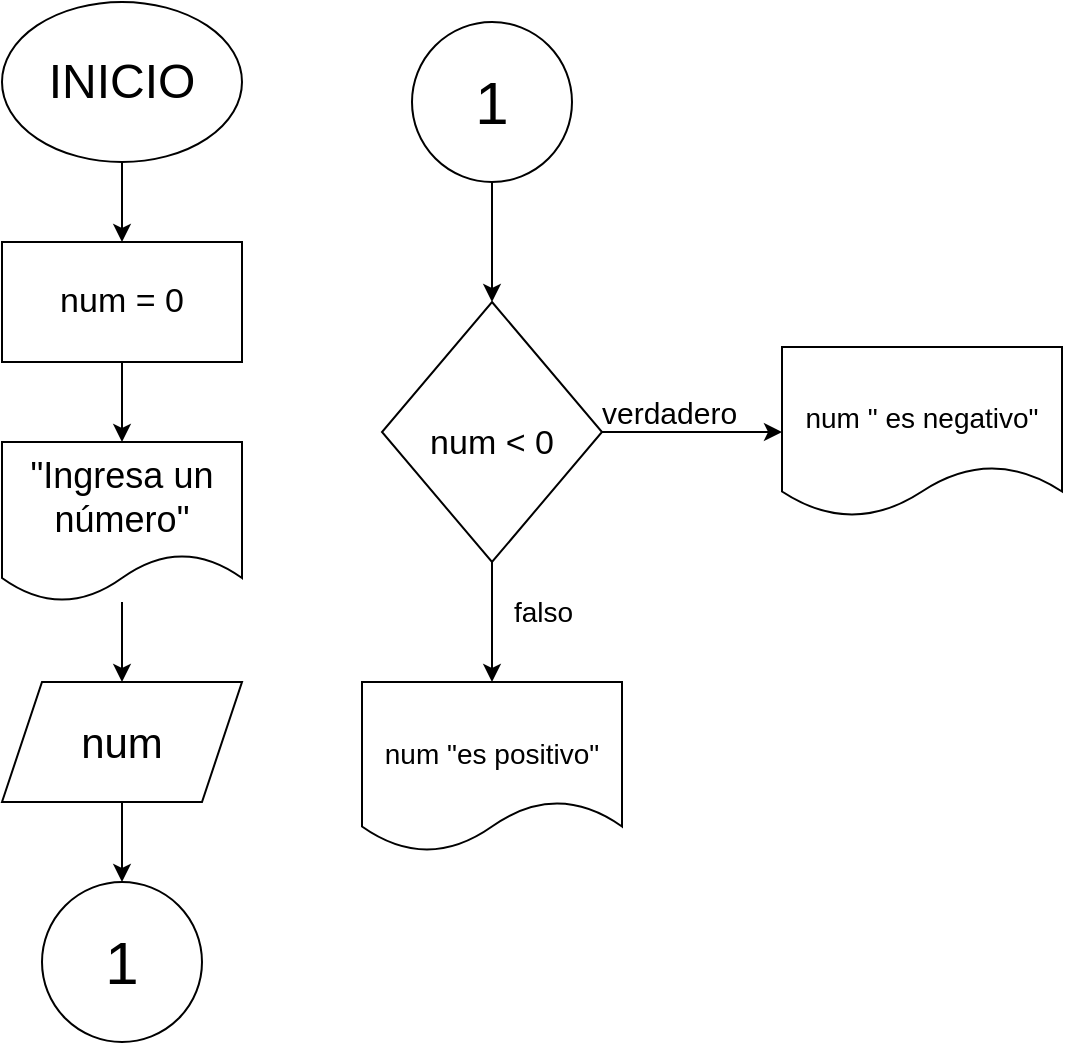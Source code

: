 <mxfile version="20.8.10" type="github"><diagram name="Página-1" id="inm4hmEQYXbZCb3fC1rx"><mxGraphModel dx="1035" dy="553" grid="1" gridSize="10" guides="1" tooltips="1" connect="1" arrows="1" fold="1" page="1" pageScale="1" pageWidth="827" pageHeight="1169" math="0" shadow="0"><root><mxCell id="0"/><mxCell id="1" parent="0"/><mxCell id="yO7bqprCezKQYq_5YXFm-5" value="" style="edgeStyle=orthogonalEdgeStyle;rounded=0;orthogonalLoop=1;jettySize=auto;html=1;fontSize=24;" edge="1" parent="1" source="yO7bqprCezKQYq_5YXFm-1" target="yO7bqprCezKQYq_5YXFm-4"><mxGeometry relative="1" as="geometry"/></mxCell><mxCell id="yO7bqprCezKQYq_5YXFm-1" value="&lt;font style=&quot;font-size: 24px;&quot;&gt;INICIO&lt;/font&gt;" style="ellipse;whiteSpace=wrap;html=1;" vertex="1" parent="1"><mxGeometry x="40" y="30" width="120" height="80" as="geometry"/></mxCell><mxCell id="yO7bqprCezKQYq_5YXFm-7" value="" style="edgeStyle=orthogonalEdgeStyle;rounded=0;orthogonalLoop=1;jettySize=auto;html=1;fontSize=24;" edge="1" parent="1" source="yO7bqprCezKQYq_5YXFm-4" target="yO7bqprCezKQYq_5YXFm-6"><mxGeometry relative="1" as="geometry"/></mxCell><mxCell id="yO7bqprCezKQYq_5YXFm-4" value="&lt;font style=&quot;font-size: 17px;&quot;&gt;num = 0&lt;/font&gt;" style="whiteSpace=wrap;html=1;" vertex="1" parent="1"><mxGeometry x="40" y="150" width="120" height="60" as="geometry"/></mxCell><mxCell id="yO7bqprCezKQYq_5YXFm-9" value="" style="edgeStyle=orthogonalEdgeStyle;rounded=0;orthogonalLoop=1;jettySize=auto;html=1;fontSize=18;" edge="1" parent="1" source="yO7bqprCezKQYq_5YXFm-6" target="yO7bqprCezKQYq_5YXFm-8"><mxGeometry relative="1" as="geometry"/></mxCell><mxCell id="yO7bqprCezKQYq_5YXFm-6" value="&lt;font style=&quot;font-size: 18px;&quot;&gt;&quot;Ingresa un número&quot;&lt;/font&gt;" style="shape=document;whiteSpace=wrap;html=1;boundedLbl=1;" vertex="1" parent="1"><mxGeometry x="40" y="250" width="120" height="80" as="geometry"/></mxCell><mxCell id="yO7bqprCezKQYq_5YXFm-11" value="" style="edgeStyle=orthogonalEdgeStyle;rounded=0;orthogonalLoop=1;jettySize=auto;html=1;fontSize=21;" edge="1" parent="1" source="yO7bqprCezKQYq_5YXFm-8" target="yO7bqprCezKQYq_5YXFm-10"><mxGeometry relative="1" as="geometry"/></mxCell><mxCell id="yO7bqprCezKQYq_5YXFm-8" value="&lt;font style=&quot;font-size: 21px;&quot;&gt;num&lt;/font&gt;" style="shape=parallelogram;perimeter=parallelogramPerimeter;whiteSpace=wrap;html=1;fixedSize=1;" vertex="1" parent="1"><mxGeometry x="40" y="370" width="120" height="60" as="geometry"/></mxCell><mxCell id="yO7bqprCezKQYq_5YXFm-10" value="&lt;font style=&quot;font-size: 30px;&quot;&gt;1&lt;/font&gt;" style="ellipse;whiteSpace=wrap;html=1;" vertex="1" parent="1"><mxGeometry x="60" y="470" width="80" height="80" as="geometry"/></mxCell><mxCell id="yO7bqprCezKQYq_5YXFm-14" value="" style="edgeStyle=orthogonalEdgeStyle;rounded=0;orthogonalLoop=1;jettySize=auto;html=1;fontSize=30;" edge="1" parent="1" source="yO7bqprCezKQYq_5YXFm-12" target="yO7bqprCezKQYq_5YXFm-13"><mxGeometry relative="1" as="geometry"/></mxCell><mxCell id="yO7bqprCezKQYq_5YXFm-12" value="1" style="ellipse;whiteSpace=wrap;html=1;aspect=fixed;fontSize=30;" vertex="1" parent="1"><mxGeometry x="245" y="40" width="80" height="80" as="geometry"/></mxCell><mxCell id="yO7bqprCezKQYq_5YXFm-29" value="" style="edgeStyle=orthogonalEdgeStyle;rounded=0;orthogonalLoop=1;jettySize=auto;html=1;fontSize=15;" edge="1" parent="1" source="yO7bqprCezKQYq_5YXFm-13" target="yO7bqprCezKQYq_5YXFm-19"><mxGeometry relative="1" as="geometry"/></mxCell><mxCell id="yO7bqprCezKQYq_5YXFm-31" value="" style="edgeStyle=orthogonalEdgeStyle;rounded=0;orthogonalLoop=1;jettySize=auto;html=1;fontSize=15;" edge="1" parent="1" source="yO7bqprCezKQYq_5YXFm-13" target="yO7bqprCezKQYq_5YXFm-30"><mxGeometry relative="1" as="geometry"/></mxCell><mxCell id="yO7bqprCezKQYq_5YXFm-13" value="&lt;font style=&quot;font-size: 17px;&quot;&gt;num &amp;lt; 0&lt;br&gt;&lt;/font&gt;" style="rhombus;whiteSpace=wrap;html=1;fontSize=30;" vertex="1" parent="1"><mxGeometry x="230" y="180" width="110" height="130" as="geometry"/></mxCell><mxCell id="yO7bqprCezKQYq_5YXFm-19" value="&lt;font style=&quot;font-size: 14px;&quot;&gt;num &quot; es negativo&quot;&lt;/font&gt;" style="shape=document;whiteSpace=wrap;html=1;boundedLbl=1;fontSize=30;" vertex="1" parent="1"><mxGeometry x="430" y="202.5" width="140" height="85" as="geometry"/></mxCell><mxCell id="yO7bqprCezKQYq_5YXFm-25" value="verdadero" style="text;strokeColor=none;fillColor=none;align=left;verticalAlign=middle;spacingLeft=4;spacingRight=4;overflow=hidden;points=[[0,0.5],[1,0.5]];portConstraint=eastwest;rotatable=0;whiteSpace=wrap;html=1;fontSize=15;" vertex="1" parent="1"><mxGeometry x="334" y="220" width="80" height="30" as="geometry"/></mxCell><mxCell id="yO7bqprCezKQYq_5YXFm-30" value="&lt;font style=&quot;font-size: 14px;&quot;&gt;num &quot;es positivo&quot;&lt;br&gt;&lt;/font&gt;" style="shape=document;whiteSpace=wrap;html=1;boundedLbl=1;fontSize=30;" vertex="1" parent="1"><mxGeometry x="220" y="370" width="130" height="85" as="geometry"/></mxCell><mxCell id="yO7bqprCezKQYq_5YXFm-32" value="falso" style="text;strokeColor=none;fillColor=none;align=left;verticalAlign=middle;spacingLeft=4;spacingRight=4;overflow=hidden;points=[[0,0.5],[1,0.5]];portConstraint=eastwest;rotatable=0;whiteSpace=wrap;html=1;fontSize=14;" vertex="1" parent="1"><mxGeometry x="290" y="320" width="80" height="30" as="geometry"/></mxCell></root></mxGraphModel></diagram></mxfile>